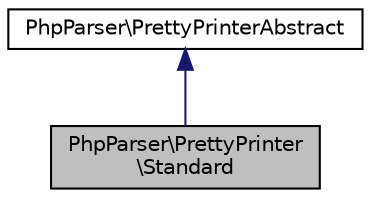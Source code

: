 digraph "PhpParser\PrettyPrinter\Standard"
{
  edge [fontname="Helvetica",fontsize="10",labelfontname="Helvetica",labelfontsize="10"];
  node [fontname="Helvetica",fontsize="10",shape=record];
  Node0 [label="PhpParser\\PrettyPrinter\l\\Standard",height=0.2,width=0.4,color="black", fillcolor="grey75", style="filled", fontcolor="black"];
  Node1 -> Node0 [dir="back",color="midnightblue",fontsize="10",style="solid",fontname="Helvetica"];
  Node1 [label="PhpParser\\PrettyPrinterAbstract",height=0.2,width=0.4,color="black", fillcolor="white", style="filled",URL="$classPhpParser_1_1PrettyPrinterAbstract.html"];
}
